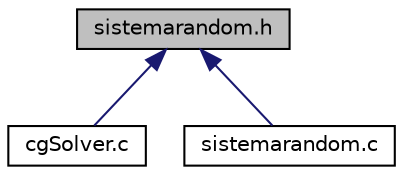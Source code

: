 digraph "sistemarandom.h"
{
  edge [fontname="Helvetica",fontsize="10",labelfontname="Helvetica",labelfontsize="10"];
  node [fontname="Helvetica",fontsize="10",shape=record];
  Node1 [label="sistemarandom.h",height=0.2,width=0.4,color="black", fillcolor="grey75", style="filled", fontcolor="black"];
  Node1 -> Node2 [dir="back",color="midnightblue",fontsize="10",style="solid",fontname="Helvetica"];
  Node2 [label="cgSolver.c",height=0.2,width=0.4,color="black", fillcolor="white", style="filled",URL="$cgSolver_8c.html",tooltip="Arquivo do programa principal. "];
  Node1 -> Node3 [dir="back",color="midnightblue",fontsize="10",style="solid",fontname="Helvetica"];
  Node3 [label="sistemarandom.c",height=0.2,width=0.4,color="black", fillcolor="white", style="filled",URL="$sistemarandom_8c.html",tooltip="Arquivo de implementação das funções de geração do sistema linear. "];
}
